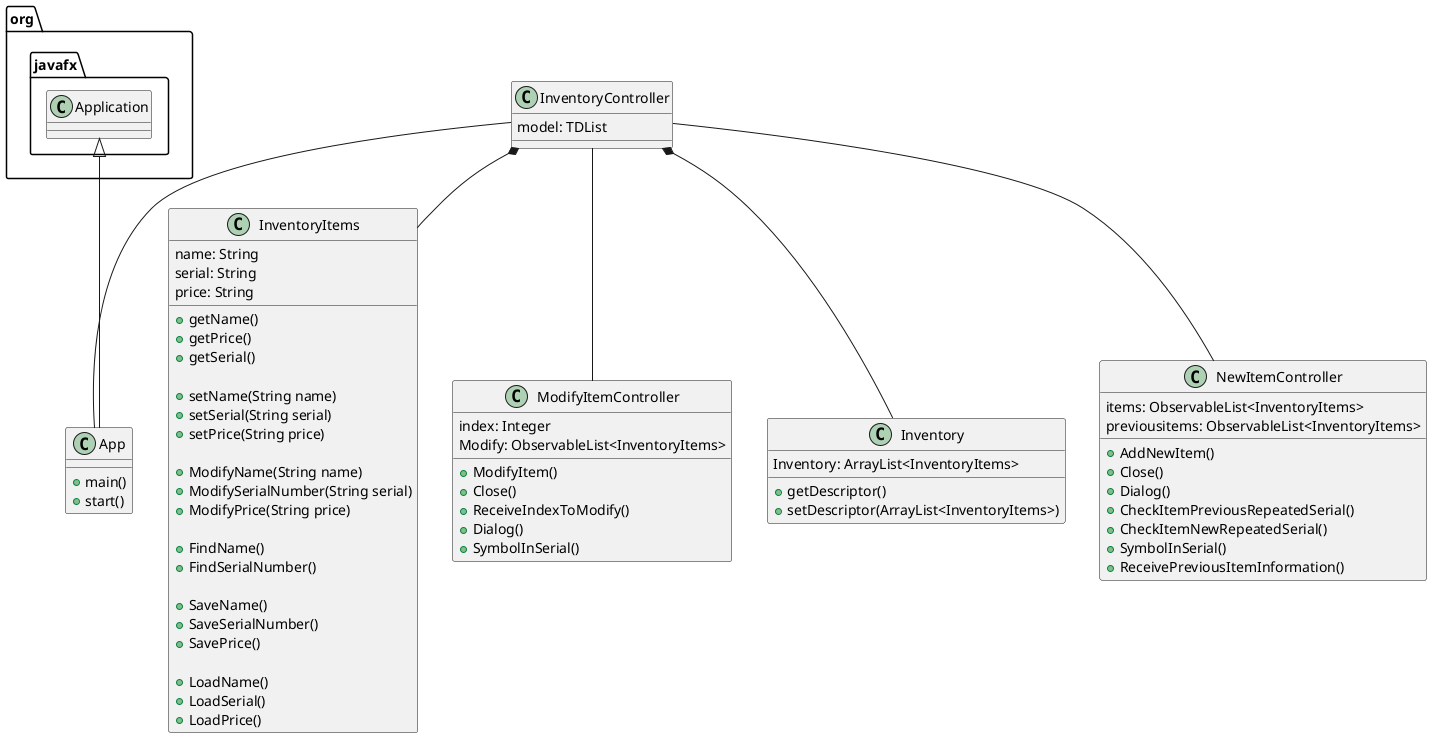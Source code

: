 @startuml
'https://plantuml.com/sequence-diagram
class App{
+main()
+start()
}
class InventoryController{
model: TDList
'GUI functions'
}



class InventoryItems{
name: String
serial: String
price: String

+getName()
+getPrice()
+getSerial()

+setName(String name)
+setSerial(String serial)
+setPrice(String price)

+ModifyName(String name)
+ModifySerialNumber(String serial)
+ModifyPrice(String price)

+FindName()
+FindSerialNumber()

+SaveName()
+SaveSerialNumber()
+SavePrice()

+LoadName()
+LoadSerial()
+LoadPrice()

}


class ModifyItemController{

index: Integer
Modify: ObservableList<InventoryItems>

+ModifyItem()
+Close()
+ReceiveIndexToModify()
+Dialog()
+SymbolInSerial()


}

class Inventory{
Inventory: ArrayList<InventoryItems>
+getDescriptor()
+setDescriptor(ArrayList<InventoryItems>)
}

class NewItemController{
items: ObservableList<InventoryItems>
previousitems: ObservableList<InventoryItems>

+AddNewItem()
+Close()
+Dialog()
+CheckItemPreviousRepeatedSerial()
+CheckItemNewRepeatedSerial()
+SymbolInSerial()
+ReceivePreviousItemInformation()
}


org.javafx.Application <|-- App
InventoryController -- App


InventoryController *--InventoryItems
InventoryController *-- Inventory
InventoryController -- NewItemController
InventoryController --  ModifyItemController



@enduml